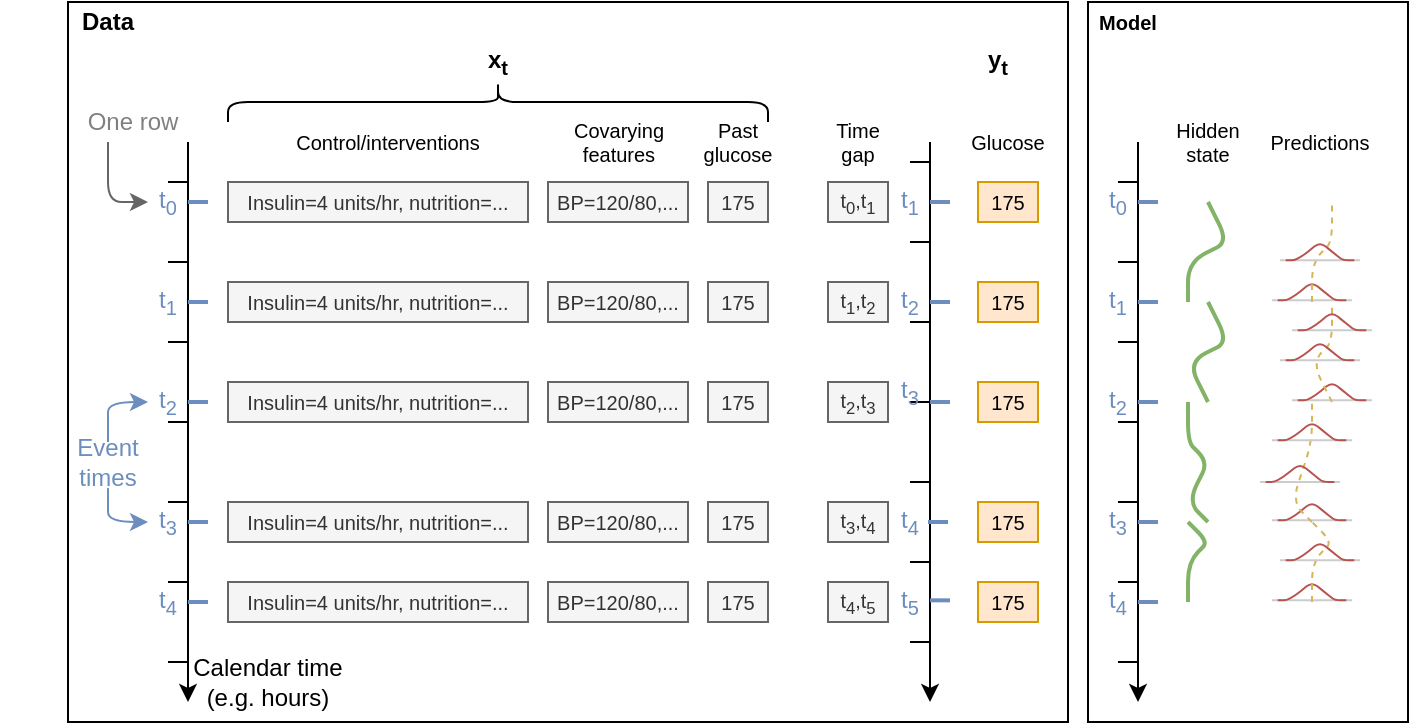 <mxfile version="15.1.0" type="github">
  <diagram id="xdTVbCBKWqbJiQF50DGg" name="Page-1">
    <mxGraphModel dx="942" dy="517" grid="1" gridSize="10" guides="1" tooltips="1" connect="1" arrows="1" fold="1" page="1" pageScale="1" pageWidth="850" pageHeight="1100" math="0" shadow="0">
      <root>
        <mxCell id="0" />
        <mxCell id="1" parent="0" />
        <mxCell id="Ly0WzErnAKZ-ocGDUXUR-6" value="" style="rounded=0;whiteSpace=wrap;html=1;" vertex="1" parent="1">
          <mxGeometry x="570" y="90" width="160" height="360" as="geometry" />
        </mxCell>
        <mxCell id="Ly0WzErnAKZ-ocGDUXUR-5" value="" style="rounded=0;whiteSpace=wrap;html=1;" vertex="1" parent="1">
          <mxGeometry x="60" y="90" width="500" height="360" as="geometry" />
        </mxCell>
        <mxCell id="V2D7HZt5XUga1QAg5olH-1" value="" style="endArrow=classic;html=1;" parent="1" edge="1">
          <mxGeometry width="50" height="50" relative="1" as="geometry">
            <mxPoint x="120" y="160" as="sourcePoint" />
            <mxPoint x="120" y="440" as="targetPoint" />
          </mxGeometry>
        </mxCell>
        <mxCell id="V2D7HZt5XUga1QAg5olH-2" value="Insulin=4 units/hr, nutrition=..." style="rounded=0;whiteSpace=wrap;html=1;fillColor=#f5f5f5;strokeColor=#666666;fontColor=#333333;fontSize=10;" parent="1" vertex="1">
          <mxGeometry x="140" y="180" width="150" height="20" as="geometry" />
        </mxCell>
        <mxCell id="V2D7HZt5XUga1QAg5olH-3" value="" style="endArrow=none;html=1;" parent="1" edge="1">
          <mxGeometry width="50" height="50" relative="1" as="geometry">
            <mxPoint x="110" y="180" as="sourcePoint" />
            <mxPoint x="120" y="180" as="targetPoint" />
          </mxGeometry>
        </mxCell>
        <mxCell id="V2D7HZt5XUga1QAg5olH-4" value="" style="endArrow=none;html=1;" parent="1" edge="1">
          <mxGeometry width="50" height="50" relative="1" as="geometry">
            <mxPoint x="110" y="220" as="sourcePoint" />
            <mxPoint x="120" y="220" as="targetPoint" />
          </mxGeometry>
        </mxCell>
        <mxCell id="V2D7HZt5XUga1QAg5olH-5" value="" style="endArrow=none;html=1;" parent="1" edge="1">
          <mxGeometry width="50" height="50" relative="1" as="geometry">
            <mxPoint x="110" y="260" as="sourcePoint" />
            <mxPoint x="120" y="260" as="targetPoint" />
          </mxGeometry>
        </mxCell>
        <mxCell id="V2D7HZt5XUga1QAg5olH-6" value="" style="endArrow=none;html=1;" parent="1" edge="1">
          <mxGeometry width="50" height="50" relative="1" as="geometry">
            <mxPoint x="110" y="300" as="sourcePoint" />
            <mxPoint x="120" y="300" as="targetPoint" />
          </mxGeometry>
        </mxCell>
        <mxCell id="V2D7HZt5XUga1QAg5olH-7" value="" style="endArrow=none;html=1;" parent="1" edge="1">
          <mxGeometry width="50" height="50" relative="1" as="geometry">
            <mxPoint x="110.0" y="340" as="sourcePoint" />
            <mxPoint x="120.0" y="340" as="targetPoint" />
          </mxGeometry>
        </mxCell>
        <mxCell id="V2D7HZt5XUga1QAg5olH-8" value="" style="endArrow=none;html=1;" parent="1" edge="1">
          <mxGeometry width="50" height="50" relative="1" as="geometry">
            <mxPoint x="110.0" y="380" as="sourcePoint" />
            <mxPoint x="120.0" y="380" as="targetPoint" />
          </mxGeometry>
        </mxCell>
        <mxCell id="V2D7HZt5XUga1QAg5olH-10" value="" style="endArrow=none;html=1;" parent="1" edge="1">
          <mxGeometry width="50" height="50" relative="1" as="geometry">
            <mxPoint x="110.0" y="420" as="sourcePoint" />
            <mxPoint x="120" y="420" as="targetPoint" />
          </mxGeometry>
        </mxCell>
        <mxCell id="V2D7HZt5XUga1QAg5olH-12" value="" style="endArrow=none;html=1;fillColor=#dae8fc;strokeColor=#6c8ebf;strokeWidth=2;" parent="1" edge="1">
          <mxGeometry width="50" height="50" relative="1" as="geometry">
            <mxPoint x="120" y="190" as="sourcePoint" />
            <mxPoint x="130" y="190" as="targetPoint" />
          </mxGeometry>
        </mxCell>
        <mxCell id="V2D7HZt5XUga1QAg5olH-13" value="" style="endArrow=none;html=1;fillColor=#dae8fc;strokeColor=#6c8ebf;strokeWidth=2;" parent="1" edge="1">
          <mxGeometry width="50" height="50" relative="1" as="geometry">
            <mxPoint x="120" y="240" as="sourcePoint" />
            <mxPoint x="130" y="240" as="targetPoint" />
          </mxGeometry>
        </mxCell>
        <mxCell id="V2D7HZt5XUga1QAg5olH-14" value="Insulin=4 units/hr, nutrition=..." style="rounded=0;whiteSpace=wrap;html=1;fillColor=#f5f5f5;strokeColor=#666666;fontColor=#333333;fontSize=10;" parent="1" vertex="1">
          <mxGeometry x="140" y="280" width="150" height="20" as="geometry" />
        </mxCell>
        <mxCell id="V2D7HZt5XUga1QAg5olH-15" value="" style="endArrow=none;html=1;fillColor=#dae8fc;strokeColor=#6c8ebf;strokeWidth=2;" parent="1" edge="1">
          <mxGeometry width="50" height="50" relative="1" as="geometry">
            <mxPoint x="120" y="290" as="sourcePoint" />
            <mxPoint x="130" y="290" as="targetPoint" />
          </mxGeometry>
        </mxCell>
        <mxCell id="V2D7HZt5XUga1QAg5olH-16" value="" style="endArrow=none;html=1;fillColor=#dae8fc;strokeColor=#6c8ebf;strokeWidth=2;" parent="1" edge="1">
          <mxGeometry width="50" height="50" relative="1" as="geometry">
            <mxPoint x="120" y="350" as="sourcePoint" />
            <mxPoint x="130" y="350" as="targetPoint" />
          </mxGeometry>
        </mxCell>
        <mxCell id="V2D7HZt5XUga1QAg5olH-17" value="" style="endArrow=none;html=1;fillColor=#dae8fc;strokeColor=#6c8ebf;strokeWidth=2;" parent="1" edge="1">
          <mxGeometry width="50" height="50" relative="1" as="geometry">
            <mxPoint x="120" y="390" as="sourcePoint" />
            <mxPoint x="130" y="390" as="targetPoint" />
          </mxGeometry>
        </mxCell>
        <mxCell id="V2D7HZt5XUga1QAg5olH-19" value="Insulin=4 units/hr, nutrition=..." style="rounded=0;whiteSpace=wrap;html=1;fillColor=#f5f5f5;strokeColor=#666666;fontColor=#333333;fontSize=10;" parent="1" vertex="1">
          <mxGeometry x="140" y="230" width="150" height="20" as="geometry" />
        </mxCell>
        <mxCell id="V2D7HZt5XUga1QAg5olH-20" value="Insulin=4 units/hr, nutrition=..." style="rounded=0;whiteSpace=wrap;html=1;fillColor=#f5f5f5;strokeColor=#666666;fontColor=#333333;fontSize=10;" parent="1" vertex="1">
          <mxGeometry x="140" y="340" width="150" height="20" as="geometry" />
        </mxCell>
        <mxCell id="V2D7HZt5XUga1QAg5olH-21" value="Insulin=4 units/hr, nutrition=..." style="rounded=0;whiteSpace=wrap;html=1;fillColor=#f5f5f5;strokeColor=#666666;fontColor=#333333;fontSize=10;" parent="1" vertex="1">
          <mxGeometry x="140" y="380" width="150" height="20" as="geometry" />
        </mxCell>
        <mxCell id="V2D7HZt5XUga1QAg5olH-22" value="Calendar time (e.g. hours)" style="text;html=1;strokeColor=none;fillColor=none;align=center;verticalAlign=middle;whiteSpace=wrap;rounded=0;" parent="1" vertex="1">
          <mxGeometry x="120" y="420" width="80" height="20" as="geometry" />
        </mxCell>
        <mxCell id="V2D7HZt5XUga1QAg5olH-23" value="Event times" style="text;html=1;strokeColor=none;fillColor=none;align=center;verticalAlign=middle;whiteSpace=wrap;rounded=0;fontColor=#6C8EBF;" parent="1" vertex="1">
          <mxGeometry x="60" y="310" width="40" height="20" as="geometry" />
        </mxCell>
        <mxCell id="V2D7HZt5XUga1QAg5olH-24" value="t&lt;sub&gt;0&lt;/sub&gt;" style="text;html=1;strokeColor=none;fillColor=none;align=center;verticalAlign=middle;whiteSpace=wrap;rounded=0;fontColor=#6C8EBF;" parent="1" vertex="1">
          <mxGeometry x="100" y="180" width="20" height="20" as="geometry" />
        </mxCell>
        <mxCell id="V2D7HZt5XUga1QAg5olH-25" value="t&lt;sub&gt;1&lt;/sub&gt;" style="text;html=1;strokeColor=none;fillColor=none;align=center;verticalAlign=middle;whiteSpace=wrap;rounded=0;fontColor=#6C8EBF;" parent="1" vertex="1">
          <mxGeometry x="100" y="230" width="20" height="20" as="geometry" />
        </mxCell>
        <mxCell id="V2D7HZt5XUga1QAg5olH-27" value="t&lt;sub&gt;2&lt;/sub&gt;" style="text;html=1;strokeColor=none;fillColor=none;align=center;verticalAlign=middle;whiteSpace=wrap;rounded=0;fontColor=#6C8EBF;" parent="1" vertex="1">
          <mxGeometry x="100" y="280" width="20" height="20" as="geometry" />
        </mxCell>
        <mxCell id="V2D7HZt5XUga1QAg5olH-28" value="t&lt;sub&gt;3&lt;/sub&gt;" style="text;html=1;strokeColor=none;fillColor=none;align=center;verticalAlign=middle;whiteSpace=wrap;rounded=0;fontColor=#6C8EBF;" parent="1" vertex="1">
          <mxGeometry x="100" y="340" width="20" height="20" as="geometry" />
        </mxCell>
        <mxCell id="V2D7HZt5XUga1QAg5olH-32" value="t&lt;sub&gt;4&lt;/sub&gt;" style="text;html=1;strokeColor=none;fillColor=none;align=center;verticalAlign=middle;whiteSpace=wrap;rounded=0;fontColor=#6C8EBF;" parent="1" vertex="1">
          <mxGeometry x="100" y="380" width="20" height="20" as="geometry" />
        </mxCell>
        <mxCell id="V2D7HZt5XUga1QAg5olH-33" value="" style="curved=1;endArrow=classic;html=1;fontColor=#6C8EBF;strokeWidth=1;strokeColor=#6C8EBF;" parent="1" edge="1">
          <mxGeometry width="50" height="50" relative="1" as="geometry">
            <mxPoint x="80" y="310" as="sourcePoint" />
            <mxPoint x="100" y="290" as="targetPoint" />
            <Array as="points">
              <mxPoint x="80" y="300" />
              <mxPoint x="80" y="290" />
            </Array>
          </mxGeometry>
        </mxCell>
        <mxCell id="V2D7HZt5XUga1QAg5olH-34" value="" style="curved=1;endArrow=classic;html=1;fontColor=#6C8EBF;strokeWidth=1;strokeColor=#6C8EBF;" parent="1" edge="1">
          <mxGeometry width="50" height="50" relative="1" as="geometry">
            <mxPoint x="80" y="340" as="sourcePoint" />
            <mxPoint x="100" y="350" as="targetPoint" />
            <Array as="points">
              <mxPoint x="80" y="330" />
              <mxPoint x="80" y="340" />
              <mxPoint x="80" y="350" />
            </Array>
          </mxGeometry>
        </mxCell>
        <mxCell id="V2D7HZt5XUga1QAg5olH-35" value="x&lt;sub&gt;t&lt;/sub&gt;" style="text;html=1;strokeColor=none;fillColor=none;align=center;verticalAlign=middle;whiteSpace=wrap;rounded=0;fontStyle=1" parent="1" vertex="1">
          <mxGeometry x="255" y="110" width="40" height="20" as="geometry" />
        </mxCell>
        <mxCell id="V2D7HZt5XUga1QAg5olH-36" value="&lt;font style=&quot;font-size: 10px&quot;&gt;BP=120/80,...&lt;/font&gt;" style="rounded=0;whiteSpace=wrap;html=1;fillColor=#f5f5f5;strokeColor=#666666;fontColor=#333333;" parent="1" vertex="1">
          <mxGeometry x="300" y="180" width="70" height="20" as="geometry" />
        </mxCell>
        <mxCell id="V2D7HZt5XUga1QAg5olH-42" value="&lt;font style=&quot;font-size: 10px&quot;&gt;BP=120/80,...&lt;/font&gt;" style="rounded=0;whiteSpace=wrap;html=1;fillColor=#f5f5f5;strokeColor=#666666;fontColor=#333333;" parent="1" vertex="1">
          <mxGeometry x="300" y="230" width="70" height="20" as="geometry" />
        </mxCell>
        <mxCell id="V2D7HZt5XUga1QAg5olH-43" value="&lt;font style=&quot;font-size: 10px&quot;&gt;BP=120/80,...&lt;/font&gt;" style="rounded=0;whiteSpace=wrap;html=1;fillColor=#f5f5f5;strokeColor=#666666;fontColor=#333333;" parent="1" vertex="1">
          <mxGeometry x="300" y="280" width="70" height="20" as="geometry" />
        </mxCell>
        <mxCell id="V2D7HZt5XUga1QAg5olH-44" value="&lt;font style=&quot;font-size: 10px&quot;&gt;BP=120/80,...&lt;/font&gt;" style="rounded=0;whiteSpace=wrap;html=1;fillColor=#f5f5f5;strokeColor=#666666;fontColor=#333333;" parent="1" vertex="1">
          <mxGeometry x="300" y="340" width="70" height="20" as="geometry" />
        </mxCell>
        <mxCell id="V2D7HZt5XUga1QAg5olH-45" value="&lt;font style=&quot;font-size: 10px&quot;&gt;BP=120/80,...&lt;/font&gt;" style="rounded=0;whiteSpace=wrap;html=1;fillColor=#f5f5f5;strokeColor=#666666;fontColor=#333333;" parent="1" vertex="1">
          <mxGeometry x="300" y="380" width="70" height="20" as="geometry" />
        </mxCell>
        <mxCell id="V2D7HZt5XUga1QAg5olH-46" value="175" style="rounded=0;whiteSpace=wrap;html=1;fillColor=#f5f5f5;strokeColor=#666666;fontColor=#333333;fontSize=10;" parent="1" vertex="1">
          <mxGeometry x="380" y="180" width="30" height="20" as="geometry" />
        </mxCell>
        <mxCell id="V2D7HZt5XUga1QAg5olH-47" value="175" style="rounded=0;whiteSpace=wrap;html=1;fillColor=#f5f5f5;strokeColor=#666666;fontColor=#333333;fontSize=10;" parent="1" vertex="1">
          <mxGeometry x="380" y="230" width="30" height="20" as="geometry" />
        </mxCell>
        <mxCell id="V2D7HZt5XUga1QAg5olH-48" value="175" style="rounded=0;whiteSpace=wrap;html=1;fillColor=#f5f5f5;strokeColor=#666666;fontColor=#333333;fontSize=10;" parent="1" vertex="1">
          <mxGeometry x="380" y="280" width="30" height="20" as="geometry" />
        </mxCell>
        <mxCell id="V2D7HZt5XUga1QAg5olH-49" value="175" style="rounded=0;whiteSpace=wrap;html=1;fillColor=#f5f5f5;strokeColor=#666666;fontColor=#333333;fontSize=10;" parent="1" vertex="1">
          <mxGeometry x="380" y="340" width="30" height="20" as="geometry" />
        </mxCell>
        <mxCell id="V2D7HZt5XUga1QAg5olH-50" value="175" style="rounded=0;whiteSpace=wrap;html=1;fillColor=#f5f5f5;strokeColor=#666666;fontColor=#333333;fontSize=10;" parent="1" vertex="1">
          <mxGeometry x="380" y="380" width="30" height="20" as="geometry" />
        </mxCell>
        <mxCell id="V2D7HZt5XUga1QAg5olH-51" value="Control/interventions" style="text;html=1;strokeColor=none;fillColor=none;align=center;verticalAlign=middle;whiteSpace=wrap;rounded=0;fontSize=10;fontColor=#000000;" parent="1" vertex="1">
          <mxGeometry x="170" y="150" width="100" height="20" as="geometry" />
        </mxCell>
        <mxCell id="V2D7HZt5XUga1QAg5olH-52" value="&lt;div&gt;Covarying&lt;/div&gt;&lt;div&gt;features&lt;/div&gt;" style="text;html=1;strokeColor=none;fillColor=none;align=center;verticalAlign=middle;whiteSpace=wrap;rounded=0;fontSize=10;fontColor=#000000;" parent="1" vertex="1">
          <mxGeometry x="302.5" y="150" width="65" height="20" as="geometry" />
        </mxCell>
        <mxCell id="V2D7HZt5XUga1QAg5olH-53" value="Past glucose" style="text;html=1;strokeColor=none;fillColor=none;align=center;verticalAlign=middle;whiteSpace=wrap;rounded=0;fontSize=10;fontColor=#000000;" parent="1" vertex="1">
          <mxGeometry x="375" y="150" width="40" height="20" as="geometry" />
        </mxCell>
        <mxCell id="V2D7HZt5XUga1QAg5olH-54" value="175" style="rounded=0;whiteSpace=wrap;html=1;fillColor=#ffe6cc;strokeColor=#d79b00;fontSize=10;" parent="1" vertex="1">
          <mxGeometry x="515" y="180" width="30" height="20" as="geometry" />
        </mxCell>
        <mxCell id="V2D7HZt5XUga1QAg5olH-55" value="175" style="rounded=0;whiteSpace=wrap;html=1;fillColor=#ffe6cc;strokeColor=#d79b00;fontSize=10;" parent="1" vertex="1">
          <mxGeometry x="515" y="230" width="30" height="20" as="geometry" />
        </mxCell>
        <mxCell id="V2D7HZt5XUga1QAg5olH-56" value="175" style="rounded=0;whiteSpace=wrap;html=1;fillColor=#ffe6cc;strokeColor=#d79b00;fontSize=10;" parent="1" vertex="1">
          <mxGeometry x="515" y="280" width="30" height="20" as="geometry" />
        </mxCell>
        <mxCell id="V2D7HZt5XUga1QAg5olH-57" value="175" style="rounded=0;whiteSpace=wrap;html=1;fillColor=#ffe6cc;strokeColor=#d79b00;fontSize=10;" parent="1" vertex="1">
          <mxGeometry x="515" y="340" width="30" height="20" as="geometry" />
        </mxCell>
        <mxCell id="V2D7HZt5XUga1QAg5olH-58" value="175" style="rounded=0;whiteSpace=wrap;html=1;fillColor=#ffe6cc;strokeColor=#d79b00;fontSize=10;" parent="1" vertex="1">
          <mxGeometry x="515" y="380" width="30" height="20" as="geometry" />
        </mxCell>
        <mxCell id="V2D7HZt5XUga1QAg5olH-59" value="Glucose" style="text;html=1;fillColor=none;align=center;verticalAlign=middle;whiteSpace=wrap;rounded=0;fontSize=10;" parent="1" vertex="1">
          <mxGeometry x="510" y="150" width="40" height="20" as="geometry" />
        </mxCell>
        <mxCell id="V2D7HZt5XUga1QAg5olH-60" value="t&lt;sub&gt;0&lt;/sub&gt;,t&lt;sub&gt;1&lt;/sub&gt;" style="rounded=0;whiteSpace=wrap;html=1;fillColor=#f5f5f5;strokeColor=#666666;fontColor=#333333;fontSize=10;" parent="1" vertex="1">
          <mxGeometry x="440" y="180" width="30" height="20" as="geometry" />
        </mxCell>
        <mxCell id="V2D7HZt5XUga1QAg5olH-65" value="t&lt;sub&gt;1&lt;/sub&gt;,t&lt;sub&gt;2&lt;/sub&gt;" style="rounded=0;whiteSpace=wrap;html=1;fillColor=#f5f5f5;strokeColor=#666666;fontColor=#333333;fontSize=10;" parent="1" vertex="1">
          <mxGeometry x="440" y="230" width="30" height="20" as="geometry" />
        </mxCell>
        <mxCell id="V2D7HZt5XUga1QAg5olH-66" value="t&lt;sub&gt;2&lt;/sub&gt;,t&lt;sub&gt;3&lt;/sub&gt;" style="rounded=0;whiteSpace=wrap;html=1;fillColor=#f5f5f5;strokeColor=#666666;fontColor=#333333;fontSize=10;" parent="1" vertex="1">
          <mxGeometry x="440" y="280" width="30" height="20" as="geometry" />
        </mxCell>
        <mxCell id="V2D7HZt5XUga1QAg5olH-69" value="t&lt;sub&gt;3&lt;/sub&gt;,t&lt;sub&gt;4&lt;/sub&gt;" style="rounded=0;whiteSpace=wrap;html=1;fillColor=#f5f5f5;strokeColor=#666666;fontColor=#333333;fontSize=10;" parent="1" vertex="1">
          <mxGeometry x="440" y="340" width="30" height="20" as="geometry" />
        </mxCell>
        <mxCell id="V2D7HZt5XUga1QAg5olH-70" value="t&lt;sub&gt;4&lt;/sub&gt;,t&lt;sub&gt;5&lt;/sub&gt;" style="rounded=0;whiteSpace=wrap;html=1;fillColor=#f5f5f5;strokeColor=#666666;fontColor=#333333;fontSize=10;" parent="1" vertex="1">
          <mxGeometry x="440" y="380" width="30" height="20" as="geometry" />
        </mxCell>
        <mxCell id="V2D7HZt5XUga1QAg5olH-71" value="Time gap" style="text;html=1;strokeColor=none;fillColor=none;align=center;verticalAlign=middle;whiteSpace=wrap;rounded=0;fontSize=10;fontColor=#000000;" parent="1" vertex="1">
          <mxGeometry x="435" y="150" width="40" height="20" as="geometry" />
        </mxCell>
        <mxCell id="V2D7HZt5XUga1QAg5olH-72" value="y&lt;sub&gt;t&lt;/sub&gt;" style="text;html=1;strokeColor=none;fillColor=none;align=center;verticalAlign=middle;whiteSpace=wrap;rounded=0;fontStyle=1" parent="1" vertex="1">
          <mxGeometry x="505" y="110" width="40" height="20" as="geometry" />
        </mxCell>
        <mxCell id="V2D7HZt5XUga1QAg5olH-73" value="" style="shape=curlyBracket;whiteSpace=wrap;html=1;rounded=1;fontSize=10;fontColor=#000000;rotation=90;" parent="1" vertex="1">
          <mxGeometry x="265" y="5" width="20" height="270" as="geometry" />
        </mxCell>
        <mxCell id="V2D7HZt5XUga1QAg5olH-79" value="" style="endArrow=none;html=1;fontSize=10;fontColor=#000000;strokeColor=#82b366;strokeWidth=2;fillColor=#d5e8d4;" parent="1" edge="1">
          <mxGeometry width="50" height="50" relative="1" as="geometry">
            <mxPoint x="620" y="240" as="sourcePoint" />
            <mxPoint x="630" y="190" as="targetPoint" />
            <Array as="points">
              <mxPoint x="620" y="220" />
              <mxPoint x="640" y="210" />
            </Array>
          </mxGeometry>
        </mxCell>
        <mxCell id="V2D7HZt5XUga1QAg5olH-80" value="" style="endArrow=none;html=1;fontSize=10;fontColor=#000000;strokeColor=#82b366;strokeWidth=2;fillColor=#d5e8d4;" parent="1" edge="1">
          <mxGeometry width="50" height="50" relative="1" as="geometry">
            <mxPoint x="630" y="290" as="sourcePoint" />
            <mxPoint x="630" y="240" as="targetPoint" />
            <Array as="points">
              <mxPoint x="620" y="270" />
              <mxPoint x="640" y="260" />
            </Array>
          </mxGeometry>
        </mxCell>
        <mxCell id="V2D7HZt5XUga1QAg5olH-81" value="" style="endArrow=none;html=1;fontSize=10;fontColor=#000000;strokeColor=#82b366;strokeWidth=2;fillColor=#d5e8d4;" parent="1" edge="1">
          <mxGeometry width="50" height="50" relative="1" as="geometry">
            <mxPoint x="630" y="350" as="sourcePoint" />
            <mxPoint x="620" y="290" as="targetPoint" />
            <Array as="points">
              <mxPoint x="620" y="340" />
              <mxPoint x="630" y="320" />
              <mxPoint x="620" y="310" />
            </Array>
          </mxGeometry>
        </mxCell>
        <mxCell id="V2D7HZt5XUga1QAg5olH-82" value="" style="endArrow=none;html=1;fontSize=10;fontColor=#000000;strokeColor=#82b366;strokeWidth=2;fillColor=#d5e8d4;" parent="1" edge="1">
          <mxGeometry width="50" height="50" relative="1" as="geometry">
            <mxPoint x="620" y="390" as="sourcePoint" />
            <mxPoint x="620" y="350" as="targetPoint" />
            <Array as="points">
              <mxPoint x="620" y="370" />
              <mxPoint x="630" y="360" />
            </Array>
          </mxGeometry>
        </mxCell>
        <mxCell id="V2D7HZt5XUga1QAg5olH-83" value="" style="group" parent="1" vertex="1" connectable="0">
          <mxGeometry x="662" y="230" width="40" height="9.17" as="geometry" />
        </mxCell>
        <mxCell id="V2D7HZt5XUga1QAg5olH-76" value="" style="endArrow=none;html=1;fontSize=14;fontColor=#000000;strokeWidth=1;fillColor=#f5f5f5;strokeColor=#CCCCCC;" parent="V2D7HZt5XUga1QAg5olH-83" edge="1">
          <mxGeometry width="28.571" height="23.918" as="geometry">
            <mxPoint y="9.17" as="sourcePoint" />
            <mxPoint x="40" y="9.17" as="targetPoint" />
          </mxGeometry>
        </mxCell>
        <mxCell id="V2D7HZt5XUga1QAg5olH-77" value="" style="endArrow=none;html=1;fontSize=14;fontColor=#000000;strokeColor=#b85450;strokeWidth=1;fillColor=#f8cecc;" parent="V2D7HZt5XUga1QAg5olH-83" edge="1">
          <mxGeometry width="28.571" height="23.918" as="geometry">
            <mxPoint x="2.857" y="9.17" as="sourcePoint" />
            <mxPoint x="37.143" y="9.17" as="targetPoint" />
            <Array as="points">
              <mxPoint x="8.571" y="9.17" />
              <mxPoint x="20" />
              <mxPoint x="25.714" y="4.585" />
              <mxPoint x="31.429" y="9.17" />
            </Array>
          </mxGeometry>
        </mxCell>
        <mxCell id="V2D7HZt5XUga1QAg5olH-84" value="" style="group" parent="1" vertex="1" connectable="0">
          <mxGeometry x="672" y="280" width="40" height="9.17" as="geometry" />
        </mxCell>
        <mxCell id="V2D7HZt5XUga1QAg5olH-85" value="" style="endArrow=none;html=1;fontSize=14;fontColor=#000000;strokeWidth=1;fillColor=#f5f5f5;strokeColor=#CCCCCC;" parent="V2D7HZt5XUga1QAg5olH-84" edge="1">
          <mxGeometry width="28.571" height="23.918" as="geometry">
            <mxPoint y="9.17" as="sourcePoint" />
            <mxPoint x="40" y="9.17" as="targetPoint" />
          </mxGeometry>
        </mxCell>
        <mxCell id="V2D7HZt5XUga1QAg5olH-86" value="" style="endArrow=none;html=1;fontSize=14;fontColor=#000000;strokeColor=#b85450;strokeWidth=1;fillColor=#f8cecc;" parent="V2D7HZt5XUga1QAg5olH-84" edge="1">
          <mxGeometry width="28.571" height="23.918" as="geometry">
            <mxPoint x="2.857" y="9.17" as="sourcePoint" />
            <mxPoint x="37.143" y="9.17" as="targetPoint" />
            <Array as="points">
              <mxPoint x="8.571" y="9.17" />
              <mxPoint x="20" />
              <mxPoint x="25.714" y="4.585" />
              <mxPoint x="31.429" y="9.17" />
            </Array>
          </mxGeometry>
        </mxCell>
        <mxCell id="V2D7HZt5XUga1QAg5olH-87" value="" style="group" parent="1" vertex="1" connectable="0">
          <mxGeometry x="662" y="340" width="40" height="9.17" as="geometry" />
        </mxCell>
        <mxCell id="V2D7HZt5XUga1QAg5olH-88" value="" style="endArrow=none;html=1;fontSize=14;fontColor=#000000;strokeWidth=1;fillColor=#f5f5f5;strokeColor=#CCCCCC;" parent="V2D7HZt5XUga1QAg5olH-87" edge="1">
          <mxGeometry width="28.571" height="23.918" as="geometry">
            <mxPoint y="9.17" as="sourcePoint" />
            <mxPoint x="40" y="9.17" as="targetPoint" />
          </mxGeometry>
        </mxCell>
        <mxCell id="V2D7HZt5XUga1QAg5olH-89" value="" style="endArrow=none;html=1;fontSize=14;fontColor=#000000;strokeColor=#b85450;strokeWidth=1;fillColor=#f8cecc;" parent="V2D7HZt5XUga1QAg5olH-87" edge="1">
          <mxGeometry width="28.571" height="23.918" as="geometry">
            <mxPoint x="2.857" y="9.17" as="sourcePoint" />
            <mxPoint x="37.143" y="9.17" as="targetPoint" />
            <Array as="points">
              <mxPoint x="8.571" y="9.17" />
              <mxPoint x="20" />
              <mxPoint x="25.714" y="4.585" />
              <mxPoint x="31.429" y="9.17" />
            </Array>
          </mxGeometry>
        </mxCell>
        <mxCell id="V2D7HZt5XUga1QAg5olH-90" value="" style="group" parent="1" vertex="1" connectable="0">
          <mxGeometry x="662" y="380" width="40" height="9.17" as="geometry" />
        </mxCell>
        <mxCell id="V2D7HZt5XUga1QAg5olH-91" value="" style="endArrow=none;html=1;fontSize=14;fontColor=#000000;strokeWidth=1;fillColor=#f5f5f5;strokeColor=#CCCCCC;" parent="V2D7HZt5XUga1QAg5olH-90" edge="1">
          <mxGeometry width="28.571" height="23.918" as="geometry">
            <mxPoint y="9.17" as="sourcePoint" />
            <mxPoint x="40" y="9.17" as="targetPoint" />
          </mxGeometry>
        </mxCell>
        <mxCell id="V2D7HZt5XUga1QAg5olH-92" value="" style="endArrow=none;html=1;fontSize=14;fontColor=#000000;strokeColor=#b85450;strokeWidth=1;fillColor=#f8cecc;" parent="V2D7HZt5XUga1QAg5olH-90" edge="1">
          <mxGeometry width="28.571" height="23.918" as="geometry">
            <mxPoint x="2.857" y="9.17" as="sourcePoint" />
            <mxPoint x="37.143" y="9.17" as="targetPoint" />
            <Array as="points">
              <mxPoint x="8.571" y="9.17" />
              <mxPoint x="20" />
              <mxPoint x="25.714" y="4.585" />
              <mxPoint x="31.429" y="9.17" />
            </Array>
          </mxGeometry>
        </mxCell>
        <mxCell id="V2D7HZt5XUga1QAg5olH-97" value="" style="endArrow=none;html=1;fontSize=10;fontColor=#000000;strokeColor=#d6b656;strokeWidth=1;fillColor=#fff2cc;dashed=1;" parent="1" edge="1">
          <mxGeometry width="50" height="50" relative="1" as="geometry">
            <mxPoint x="682" y="240.0" as="sourcePoint" />
            <mxPoint x="692" y="190" as="targetPoint" />
            <Array as="points">
              <mxPoint x="682" y="220" />
              <mxPoint x="692" y="210" />
            </Array>
          </mxGeometry>
        </mxCell>
        <mxCell id="V2D7HZt5XUga1QAg5olH-98" value="" style="endArrow=none;html=1;fontSize=10;fontColor=#000000;strokeColor=#d6b656;strokeWidth=1;fillColor=#fff2cc;dashed=1;" parent="1" edge="1">
          <mxGeometry width="50" height="50" relative="1" as="geometry">
            <mxPoint x="692" y="290.0" as="sourcePoint" />
            <mxPoint x="692" y="240.0" as="targetPoint" />
            <Array as="points">
              <mxPoint x="682" y="270" />
              <mxPoint x="692" y="260" />
            </Array>
          </mxGeometry>
        </mxCell>
        <mxCell id="V2D7HZt5XUga1QAg5olH-99" value="" style="endArrow=none;html=1;fontSize=10;fontColor=#000000;strokeColor=#d6b656;strokeWidth=1;fillColor=#fff2cc;dashed=1;" parent="1" edge="1">
          <mxGeometry width="50" height="50" relative="1" as="geometry">
            <mxPoint x="682" y="350" as="sourcePoint" />
            <mxPoint x="682" y="290.0" as="targetPoint" />
            <Array as="points">
              <mxPoint x="672" y="340" />
              <mxPoint x="682" y="310" />
            </Array>
          </mxGeometry>
        </mxCell>
        <mxCell id="V2D7HZt5XUga1QAg5olH-100" value="" style="endArrow=none;html=1;fontSize=10;fontColor=#000000;strokeColor=#d6b656;strokeWidth=1;fillColor=#fff2cc;dashed=1;" parent="1" edge="1">
          <mxGeometry width="50" height="50" relative="1" as="geometry">
            <mxPoint x="682" y="390.0" as="sourcePoint" />
            <mxPoint x="682" y="350.0" as="targetPoint" />
            <Array as="points">
              <mxPoint x="682" y="370" />
              <mxPoint x="692" y="360" />
            </Array>
          </mxGeometry>
        </mxCell>
        <mxCell id="V2D7HZt5XUga1QAg5olH-101" value="" style="group" parent="1" vertex="1" connectable="0">
          <mxGeometry x="656" y="320.83" width="40" height="9.17" as="geometry" />
        </mxCell>
        <mxCell id="V2D7HZt5XUga1QAg5olH-102" value="" style="endArrow=none;html=1;fontSize=14;fontColor=#000000;strokeWidth=1;fillColor=#f5f5f5;strokeColor=#CCCCCC;" parent="V2D7HZt5XUga1QAg5olH-101" edge="1">
          <mxGeometry width="28.571" height="23.918" as="geometry">
            <mxPoint y="9.17" as="sourcePoint" />
            <mxPoint x="40" y="9.17" as="targetPoint" />
          </mxGeometry>
        </mxCell>
        <mxCell id="V2D7HZt5XUga1QAg5olH-103" value="" style="endArrow=none;html=1;fontSize=14;fontColor=#000000;strokeColor=#b85450;strokeWidth=1;fillColor=#f8cecc;" parent="V2D7HZt5XUga1QAg5olH-101" edge="1">
          <mxGeometry width="28.571" height="23.918" as="geometry">
            <mxPoint x="2.857" y="9.17" as="sourcePoint" />
            <mxPoint x="37.143" y="9.17" as="targetPoint" />
            <Array as="points">
              <mxPoint x="8.571" y="9.17" />
              <mxPoint x="20" />
              <mxPoint x="25.714" y="4.585" />
              <mxPoint x="31.429" y="9.17" />
            </Array>
          </mxGeometry>
        </mxCell>
        <mxCell id="V2D7HZt5XUga1QAg5olH-104" value="" style="group" parent="1" vertex="1" connectable="0">
          <mxGeometry x="666" y="260" width="40" height="9.17" as="geometry" />
        </mxCell>
        <mxCell id="V2D7HZt5XUga1QAg5olH-105" value="" style="endArrow=none;html=1;fontSize=14;fontColor=#000000;strokeWidth=1;fillColor=#f5f5f5;strokeColor=#CCCCCC;" parent="V2D7HZt5XUga1QAg5olH-104" edge="1">
          <mxGeometry width="28.571" height="23.918" as="geometry">
            <mxPoint y="9.17" as="sourcePoint" />
            <mxPoint x="40" y="9.17" as="targetPoint" />
          </mxGeometry>
        </mxCell>
        <mxCell id="V2D7HZt5XUga1QAg5olH-106" value="" style="endArrow=none;html=1;fontSize=14;fontColor=#000000;strokeColor=#b85450;strokeWidth=1;fillColor=#f8cecc;" parent="V2D7HZt5XUga1QAg5olH-104" edge="1">
          <mxGeometry width="28.571" height="23.918" as="geometry">
            <mxPoint x="2.857" y="9.17" as="sourcePoint" />
            <mxPoint x="37.143" y="9.17" as="targetPoint" />
            <Array as="points">
              <mxPoint x="8.571" y="9.17" />
              <mxPoint x="20" />
              <mxPoint x="25.714" y="4.585" />
              <mxPoint x="31.429" y="9.17" />
            </Array>
          </mxGeometry>
        </mxCell>
        <mxCell id="V2D7HZt5XUga1QAg5olH-107" value="Model" style="text;html=1;strokeColor=none;fillColor=none;align=center;verticalAlign=middle;whiteSpace=wrap;rounded=0;fontSize=10;fontColor=#000000;fontStyle=1" parent="1" vertex="1">
          <mxGeometry x="570" y="90" width="40" height="20" as="geometry" />
        </mxCell>
        <mxCell id="Ly0WzErnAKZ-ocGDUXUR-1" value="&lt;div&gt;Hidden&lt;/div&gt;&lt;div&gt;state&lt;br&gt;&lt;/div&gt;" style="text;html=1;strokeColor=none;fillColor=none;align=center;verticalAlign=middle;whiteSpace=wrap;rounded=0;fontSize=10;fontColor=#000000;fontStyle=0" vertex="1" parent="1">
          <mxGeometry x="610" y="150" width="40" height="20" as="geometry" />
        </mxCell>
        <mxCell id="Ly0WzErnAKZ-ocGDUXUR-2" value="Predictions" style="text;html=1;strokeColor=none;fillColor=none;align=center;verticalAlign=middle;whiteSpace=wrap;rounded=0;fontSize=10;fontColor=#000000;fontStyle=0" vertex="1" parent="1">
          <mxGeometry x="666" y="150" width="40" height="20" as="geometry" />
        </mxCell>
        <mxCell id="Ly0WzErnAKZ-ocGDUXUR-4" value="Data" style="text;html=1;strokeColor=none;fillColor=none;align=center;verticalAlign=middle;whiteSpace=wrap;rounded=0;fontStyle=1" vertex="1" parent="1">
          <mxGeometry x="26.25" y="90" width="107.5" height="20" as="geometry" />
        </mxCell>
        <mxCell id="Ly0WzErnAKZ-ocGDUXUR-7" value="" style="endArrow=classic;html=1;" edge="1" parent="1">
          <mxGeometry width="50" height="50" relative="1" as="geometry">
            <mxPoint x="595" y="160" as="sourcePoint" />
            <mxPoint x="595" y="440" as="targetPoint" />
          </mxGeometry>
        </mxCell>
        <mxCell id="Ly0WzErnAKZ-ocGDUXUR-8" value="" style="endArrow=none;html=1;" edge="1" parent="1">
          <mxGeometry width="50" height="50" relative="1" as="geometry">
            <mxPoint x="585" y="180" as="sourcePoint" />
            <mxPoint x="595" y="180" as="targetPoint" />
          </mxGeometry>
        </mxCell>
        <mxCell id="Ly0WzErnAKZ-ocGDUXUR-9" value="" style="endArrow=none;html=1;" edge="1" parent="1">
          <mxGeometry width="50" height="50" relative="1" as="geometry">
            <mxPoint x="585" y="220" as="sourcePoint" />
            <mxPoint x="595" y="220" as="targetPoint" />
          </mxGeometry>
        </mxCell>
        <mxCell id="Ly0WzErnAKZ-ocGDUXUR-10" value="" style="endArrow=none;html=1;" edge="1" parent="1">
          <mxGeometry width="50" height="50" relative="1" as="geometry">
            <mxPoint x="585" y="260" as="sourcePoint" />
            <mxPoint x="595" y="260" as="targetPoint" />
          </mxGeometry>
        </mxCell>
        <mxCell id="Ly0WzErnAKZ-ocGDUXUR-11" value="" style="endArrow=none;html=1;" edge="1" parent="1">
          <mxGeometry width="50" height="50" relative="1" as="geometry">
            <mxPoint x="585" y="300" as="sourcePoint" />
            <mxPoint x="595" y="300" as="targetPoint" />
          </mxGeometry>
        </mxCell>
        <mxCell id="Ly0WzErnAKZ-ocGDUXUR-12" value="" style="endArrow=none;html=1;" edge="1" parent="1">
          <mxGeometry width="50" height="50" relative="1" as="geometry">
            <mxPoint x="585" y="340" as="sourcePoint" />
            <mxPoint x="595" y="340" as="targetPoint" />
          </mxGeometry>
        </mxCell>
        <mxCell id="Ly0WzErnAKZ-ocGDUXUR-13" value="" style="endArrow=none;html=1;" edge="1" parent="1">
          <mxGeometry width="50" height="50" relative="1" as="geometry">
            <mxPoint x="585" y="380" as="sourcePoint" />
            <mxPoint x="595" y="380" as="targetPoint" />
          </mxGeometry>
        </mxCell>
        <mxCell id="Ly0WzErnAKZ-ocGDUXUR-14" value="" style="endArrow=none;html=1;" edge="1" parent="1">
          <mxGeometry width="50" height="50" relative="1" as="geometry">
            <mxPoint x="585" y="420" as="sourcePoint" />
            <mxPoint x="595" y="420" as="targetPoint" />
          </mxGeometry>
        </mxCell>
        <mxCell id="Ly0WzErnAKZ-ocGDUXUR-15" value="" style="endArrow=none;html=1;fillColor=#dae8fc;strokeColor=#6c8ebf;strokeWidth=2;" edge="1" parent="1">
          <mxGeometry width="50" height="50" relative="1" as="geometry">
            <mxPoint x="595" y="190" as="sourcePoint" />
            <mxPoint x="605" y="190" as="targetPoint" />
          </mxGeometry>
        </mxCell>
        <mxCell id="Ly0WzErnAKZ-ocGDUXUR-16" value="" style="endArrow=none;html=1;fillColor=#dae8fc;strokeColor=#6c8ebf;strokeWidth=2;" edge="1" parent="1">
          <mxGeometry width="50" height="50" relative="1" as="geometry">
            <mxPoint x="595" y="240" as="sourcePoint" />
            <mxPoint x="605" y="240" as="targetPoint" />
          </mxGeometry>
        </mxCell>
        <mxCell id="Ly0WzErnAKZ-ocGDUXUR-17" value="" style="endArrow=none;html=1;fillColor=#dae8fc;strokeColor=#6c8ebf;strokeWidth=2;" edge="1" parent="1">
          <mxGeometry width="50" height="50" relative="1" as="geometry">
            <mxPoint x="595" y="290" as="sourcePoint" />
            <mxPoint x="605" y="290" as="targetPoint" />
          </mxGeometry>
        </mxCell>
        <mxCell id="Ly0WzErnAKZ-ocGDUXUR-18" value="" style="endArrow=none;html=1;fillColor=#dae8fc;strokeColor=#6c8ebf;strokeWidth=2;" edge="1" parent="1">
          <mxGeometry width="50" height="50" relative="1" as="geometry">
            <mxPoint x="595" y="350" as="sourcePoint" />
            <mxPoint x="605" y="350" as="targetPoint" />
          </mxGeometry>
        </mxCell>
        <mxCell id="Ly0WzErnAKZ-ocGDUXUR-19" value="" style="endArrow=none;html=1;fillColor=#dae8fc;strokeColor=#6c8ebf;strokeWidth=2;" edge="1" parent="1">
          <mxGeometry width="50" height="50" relative="1" as="geometry">
            <mxPoint x="595" y="390" as="sourcePoint" />
            <mxPoint x="605" y="390" as="targetPoint" />
          </mxGeometry>
        </mxCell>
        <mxCell id="Ly0WzErnAKZ-ocGDUXUR-22" value="t&lt;sub&gt;0&lt;/sub&gt;" style="text;html=1;strokeColor=none;fillColor=none;align=center;verticalAlign=middle;whiteSpace=wrap;rounded=0;fontColor=#6C8EBF;" vertex="1" parent="1">
          <mxGeometry x="575" y="180" width="20" height="20" as="geometry" />
        </mxCell>
        <mxCell id="Ly0WzErnAKZ-ocGDUXUR-23" value="t&lt;sub&gt;1&lt;/sub&gt;" style="text;html=1;strokeColor=none;fillColor=none;align=center;verticalAlign=middle;whiteSpace=wrap;rounded=0;fontColor=#6C8EBF;" vertex="1" parent="1">
          <mxGeometry x="575" y="230" width="20" height="20" as="geometry" />
        </mxCell>
        <mxCell id="Ly0WzErnAKZ-ocGDUXUR-24" value="t&lt;sub&gt;2&lt;/sub&gt;" style="text;html=1;strokeColor=none;fillColor=none;align=center;verticalAlign=middle;whiteSpace=wrap;rounded=0;fontColor=#6C8EBF;" vertex="1" parent="1">
          <mxGeometry x="575" y="280" width="20" height="20" as="geometry" />
        </mxCell>
        <mxCell id="Ly0WzErnAKZ-ocGDUXUR-25" value="t&lt;sub&gt;3&lt;/sub&gt;" style="text;html=1;strokeColor=none;fillColor=none;align=center;verticalAlign=middle;whiteSpace=wrap;rounded=0;fontColor=#6C8EBF;" vertex="1" parent="1">
          <mxGeometry x="575" y="340" width="20" height="20" as="geometry" />
        </mxCell>
        <mxCell id="Ly0WzErnAKZ-ocGDUXUR-26" value="t&lt;sub&gt;4&lt;/sub&gt;" style="text;html=1;strokeColor=none;fillColor=none;align=center;verticalAlign=middle;whiteSpace=wrap;rounded=0;fontColor=#6C8EBF;" vertex="1" parent="1">
          <mxGeometry x="575" y="380" width="20" height="20" as="geometry" />
        </mxCell>
        <mxCell id="Ly0WzErnAKZ-ocGDUXUR-29" value="" style="group" vertex="1" connectable="0" parent="1">
          <mxGeometry x="666" y="210" width="40" height="9.17" as="geometry" />
        </mxCell>
        <mxCell id="Ly0WzErnAKZ-ocGDUXUR-30" value="" style="endArrow=none;html=1;fontSize=14;fontColor=#000000;strokeWidth=1;fillColor=#f5f5f5;strokeColor=#CCCCCC;" edge="1" parent="Ly0WzErnAKZ-ocGDUXUR-29">
          <mxGeometry width="28.571" height="23.918" as="geometry">
            <mxPoint y="9.17" as="sourcePoint" />
            <mxPoint x="40" y="9.17" as="targetPoint" />
          </mxGeometry>
        </mxCell>
        <mxCell id="Ly0WzErnAKZ-ocGDUXUR-31" value="" style="endArrow=none;html=1;fontSize=14;fontColor=#000000;strokeColor=#b85450;strokeWidth=1;fillColor=#f8cecc;" edge="1" parent="Ly0WzErnAKZ-ocGDUXUR-29">
          <mxGeometry width="28.571" height="23.918" as="geometry">
            <mxPoint x="2.857" y="9.17" as="sourcePoint" />
            <mxPoint x="37.143" y="9.17" as="targetPoint" />
            <Array as="points">
              <mxPoint x="8.571" y="9.17" />
              <mxPoint x="20" />
              <mxPoint x="25.714" y="4.585" />
              <mxPoint x="31.429" y="9.17" />
            </Array>
          </mxGeometry>
        </mxCell>
        <mxCell id="Ly0WzErnAKZ-ocGDUXUR-32" value="" style="group" vertex="1" connectable="0" parent="1">
          <mxGeometry x="662" y="300" width="40" height="9.17" as="geometry" />
        </mxCell>
        <mxCell id="Ly0WzErnAKZ-ocGDUXUR-33" value="" style="endArrow=none;html=1;fontSize=14;fontColor=#000000;strokeWidth=1;fillColor=#f5f5f5;strokeColor=#CCCCCC;" edge="1" parent="Ly0WzErnAKZ-ocGDUXUR-32">
          <mxGeometry width="28.571" height="23.918" as="geometry">
            <mxPoint y="9.17" as="sourcePoint" />
            <mxPoint x="40" y="9.17" as="targetPoint" />
          </mxGeometry>
        </mxCell>
        <mxCell id="Ly0WzErnAKZ-ocGDUXUR-34" value="" style="endArrow=none;html=1;fontSize=14;fontColor=#000000;strokeColor=#b85450;strokeWidth=1;fillColor=#f8cecc;" edge="1" parent="Ly0WzErnAKZ-ocGDUXUR-32">
          <mxGeometry width="28.571" height="23.918" as="geometry">
            <mxPoint x="2.857" y="9.17" as="sourcePoint" />
            <mxPoint x="37.143" y="9.17" as="targetPoint" />
            <Array as="points">
              <mxPoint x="8.571" y="9.17" />
              <mxPoint x="20" />
              <mxPoint x="25.714" y="4.585" />
              <mxPoint x="31.429" y="9.17" />
            </Array>
          </mxGeometry>
        </mxCell>
        <mxCell id="Ly0WzErnAKZ-ocGDUXUR-35" value="" style="group" vertex="1" connectable="0" parent="1">
          <mxGeometry x="666" y="360" width="40" height="9.17" as="geometry" />
        </mxCell>
        <mxCell id="Ly0WzErnAKZ-ocGDUXUR-36" value="" style="endArrow=none;html=1;fontSize=14;fontColor=#000000;strokeWidth=1;fillColor=#f5f5f5;strokeColor=#CCCCCC;" edge="1" parent="Ly0WzErnAKZ-ocGDUXUR-35">
          <mxGeometry width="28.571" height="23.918" as="geometry">
            <mxPoint y="9.17" as="sourcePoint" />
            <mxPoint x="40" y="9.17" as="targetPoint" />
          </mxGeometry>
        </mxCell>
        <mxCell id="Ly0WzErnAKZ-ocGDUXUR-37" value="" style="endArrow=none;html=1;fontSize=14;fontColor=#000000;strokeColor=#b85450;strokeWidth=1;fillColor=#f8cecc;" edge="1" parent="Ly0WzErnAKZ-ocGDUXUR-35">
          <mxGeometry width="28.571" height="23.918" as="geometry">
            <mxPoint x="2.857" y="9.17" as="sourcePoint" />
            <mxPoint x="37.143" y="9.17" as="targetPoint" />
            <Array as="points">
              <mxPoint x="8.571" y="9.17" />
              <mxPoint x="20" />
              <mxPoint x="25.714" y="4.585" />
              <mxPoint x="31.429" y="9.17" />
            </Array>
          </mxGeometry>
        </mxCell>
        <mxCell id="Ly0WzErnAKZ-ocGDUXUR-38" value="" style="group" vertex="1" connectable="0" parent="1">
          <mxGeometry x="672" y="245" width="40" height="9.17" as="geometry" />
        </mxCell>
        <mxCell id="Ly0WzErnAKZ-ocGDUXUR-39" value="" style="endArrow=none;html=1;fontSize=14;fontColor=#000000;strokeWidth=1;fillColor=#f5f5f5;strokeColor=#CCCCCC;" edge="1" parent="Ly0WzErnAKZ-ocGDUXUR-38">
          <mxGeometry width="28.571" height="23.918" as="geometry">
            <mxPoint y="9.17" as="sourcePoint" />
            <mxPoint x="40" y="9.17" as="targetPoint" />
          </mxGeometry>
        </mxCell>
        <mxCell id="Ly0WzErnAKZ-ocGDUXUR-40" value="" style="endArrow=none;html=1;fontSize=14;fontColor=#000000;strokeColor=#b85450;strokeWidth=1;fillColor=#f8cecc;" edge="1" parent="Ly0WzErnAKZ-ocGDUXUR-38">
          <mxGeometry width="28.571" height="23.918" as="geometry">
            <mxPoint x="2.857" y="9.17" as="sourcePoint" />
            <mxPoint x="37.143" y="9.17" as="targetPoint" />
            <Array as="points">
              <mxPoint x="8.571" y="9.17" />
              <mxPoint x="20" />
              <mxPoint x="25.714" y="4.585" />
              <mxPoint x="31.429" y="9.17" />
            </Array>
          </mxGeometry>
        </mxCell>
        <mxCell id="Ly0WzErnAKZ-ocGDUXUR-42" value="" style="endArrow=classic;html=1;" edge="1" parent="1">
          <mxGeometry x="471" y="110" width="50" height="50" as="geometry">
            <mxPoint x="491" y="160" as="sourcePoint" />
            <mxPoint x="491" y="440" as="targetPoint" />
          </mxGeometry>
        </mxCell>
        <mxCell id="Ly0WzErnAKZ-ocGDUXUR-44" value="" style="endArrow=none;html=1;" edge="1" parent="1">
          <mxGeometry x="471" y="110" width="50" height="50" as="geometry">
            <mxPoint x="481" y="170" as="sourcePoint" />
            <mxPoint x="491" y="170" as="targetPoint" />
          </mxGeometry>
        </mxCell>
        <mxCell id="Ly0WzErnAKZ-ocGDUXUR-45" value="" style="endArrow=none;html=1;" edge="1" parent="1">
          <mxGeometry x="471" y="110" width="50" height="50" as="geometry">
            <mxPoint x="481" y="210" as="sourcePoint" />
            <mxPoint x="491" y="210" as="targetPoint" />
          </mxGeometry>
        </mxCell>
        <mxCell id="Ly0WzErnAKZ-ocGDUXUR-46" value="" style="endArrow=none;html=1;" edge="1" parent="1">
          <mxGeometry x="471" y="110" width="50" height="50" as="geometry">
            <mxPoint x="481" y="250" as="sourcePoint" />
            <mxPoint x="491" y="250" as="targetPoint" />
          </mxGeometry>
        </mxCell>
        <mxCell id="Ly0WzErnAKZ-ocGDUXUR-47" value="" style="endArrow=none;html=1;" edge="1" parent="1">
          <mxGeometry x="471" y="110" width="50" height="50" as="geometry">
            <mxPoint x="481" y="290" as="sourcePoint" />
            <mxPoint x="491" y="290" as="targetPoint" />
          </mxGeometry>
        </mxCell>
        <mxCell id="Ly0WzErnAKZ-ocGDUXUR-48" value="" style="endArrow=none;html=1;" edge="1" parent="1">
          <mxGeometry x="471" y="110" width="50" height="50" as="geometry">
            <mxPoint x="481" y="330" as="sourcePoint" />
            <mxPoint x="491" y="330" as="targetPoint" />
          </mxGeometry>
        </mxCell>
        <mxCell id="Ly0WzErnAKZ-ocGDUXUR-49" value="" style="endArrow=none;html=1;" edge="1" parent="1">
          <mxGeometry x="471" y="110" width="50" height="50" as="geometry">
            <mxPoint x="481" y="370" as="sourcePoint" />
            <mxPoint x="491" y="370" as="targetPoint" />
          </mxGeometry>
        </mxCell>
        <mxCell id="Ly0WzErnAKZ-ocGDUXUR-51" value="" style="endArrow=none;html=1;fillColor=#dae8fc;strokeColor=#6c8ebf;strokeWidth=2;" edge="1" parent="1">
          <mxGeometry x="471" y="110" width="50" height="50" as="geometry">
            <mxPoint x="491" y="190" as="sourcePoint" />
            <mxPoint x="501" y="190" as="targetPoint" />
          </mxGeometry>
        </mxCell>
        <mxCell id="Ly0WzErnAKZ-ocGDUXUR-52" value="" style="endArrow=none;html=1;fillColor=#dae8fc;strokeColor=#6c8ebf;strokeWidth=2;" edge="1" parent="1">
          <mxGeometry x="471" y="110" width="50" height="50" as="geometry">
            <mxPoint x="491" y="240" as="sourcePoint" />
            <mxPoint x="501" y="240" as="targetPoint" />
          </mxGeometry>
        </mxCell>
        <mxCell id="Ly0WzErnAKZ-ocGDUXUR-58" value="t&lt;sub&gt;1&lt;/sub&gt;" style="text;html=1;strokeColor=none;fillColor=none;align=center;verticalAlign=middle;whiteSpace=wrap;rounded=0;fontColor=#6C8EBF;" vertex="1" parent="1">
          <mxGeometry x="471" y="180" width="20" height="20" as="geometry" />
        </mxCell>
        <mxCell id="Ly0WzErnAKZ-ocGDUXUR-59" value="t&lt;sub&gt;2&lt;/sub&gt;" style="text;html=1;strokeColor=none;fillColor=none;align=center;verticalAlign=middle;whiteSpace=wrap;rounded=0;fontColor=#6C8EBF;" vertex="1" parent="1">
          <mxGeometry x="471" y="230" width="20" height="20" as="geometry" />
        </mxCell>
        <mxCell id="Ly0WzErnAKZ-ocGDUXUR-60" value="t&lt;sub&gt;3&lt;/sub&gt;" style="text;html=1;strokeColor=none;fillColor=none;align=center;verticalAlign=middle;whiteSpace=wrap;rounded=0;fontColor=#6C8EBF;" vertex="1" parent="1">
          <mxGeometry x="471" y="275" width="20" height="20" as="geometry" />
        </mxCell>
        <mxCell id="Ly0WzErnAKZ-ocGDUXUR-61" value="t&lt;sub&gt;4&lt;/sub&gt;" style="text;html=1;strokeColor=none;fillColor=none;align=center;verticalAlign=middle;whiteSpace=wrap;rounded=0;fontColor=#6C8EBF;" vertex="1" parent="1">
          <mxGeometry x="471" y="340.0" width="20" height="20" as="geometry" />
        </mxCell>
        <mxCell id="Ly0WzErnAKZ-ocGDUXUR-72" value="" style="endArrow=none;html=1;" edge="1" parent="1">
          <mxGeometry x="471" y="150" width="50" height="50" as="geometry">
            <mxPoint x="481.0" y="410" as="sourcePoint" />
            <mxPoint x="491.0" y="410" as="targetPoint" />
          </mxGeometry>
        </mxCell>
        <mxCell id="Ly0WzErnAKZ-ocGDUXUR-75" value="" style="endArrow=none;html=1;fillColor=#dae8fc;strokeColor=#6c8ebf;strokeWidth=2;" edge="1" parent="1">
          <mxGeometry x="471" y="60" width="50" height="50" as="geometry">
            <mxPoint x="491" y="290" as="sourcePoint" />
            <mxPoint x="501" y="290" as="targetPoint" />
          </mxGeometry>
        </mxCell>
        <mxCell id="Ly0WzErnAKZ-ocGDUXUR-76" value="" style="endArrow=none;html=1;strokeWidth=2;fontColor=#6C8EBF;strokeColor=#6C8EBF;" edge="1" parent="1">
          <mxGeometry width="50" height="50" relative="1" as="geometry">
            <mxPoint x="490" y="350" as="sourcePoint" />
            <mxPoint x="500" y="350" as="targetPoint" />
          </mxGeometry>
        </mxCell>
        <mxCell id="Ly0WzErnAKZ-ocGDUXUR-77" value="" style="endArrow=none;html=1;strokeWidth=2;fontColor=#6C8EBF;strokeColor=#6C8EBF;" edge="1" parent="1">
          <mxGeometry width="50" height="50" relative="1" as="geometry">
            <mxPoint x="491" y="389.17" as="sourcePoint" />
            <mxPoint x="501" y="389.17" as="targetPoint" />
          </mxGeometry>
        </mxCell>
        <mxCell id="Ly0WzErnAKZ-ocGDUXUR-78" value="t&lt;sub&gt;5&lt;/sub&gt;" style="text;html=1;strokeColor=none;fillColor=none;align=center;verticalAlign=middle;whiteSpace=wrap;rounded=0;fontColor=#6C8EBF;" vertex="1" parent="1">
          <mxGeometry x="471" y="380.0" width="20" height="20" as="geometry" />
        </mxCell>
        <mxCell id="Ly0WzErnAKZ-ocGDUXUR-79" value="One row" style="text;html=1;strokeColor=none;fillColor=none;align=center;verticalAlign=middle;whiteSpace=wrap;rounded=0;fontColor=#808080;" vertex="1" parent="1">
          <mxGeometry x="50" y="140" width="85" height="20" as="geometry" />
        </mxCell>
        <mxCell id="Ly0WzErnAKZ-ocGDUXUR-81" value="" style="endArrow=classic;html=1;fontColor=#000000;strokeColor=#666666;strokeWidth=1;gradientColor=#b3b3b3;fillColor=#f5f5f5;" edge="1" parent="1">
          <mxGeometry width="50" height="50" relative="1" as="geometry">
            <mxPoint x="80" y="160" as="sourcePoint" />
            <mxPoint x="100" y="190" as="targetPoint" />
            <Array as="points">
              <mxPoint x="80" y="190" />
            </Array>
          </mxGeometry>
        </mxCell>
      </root>
    </mxGraphModel>
  </diagram>
</mxfile>
